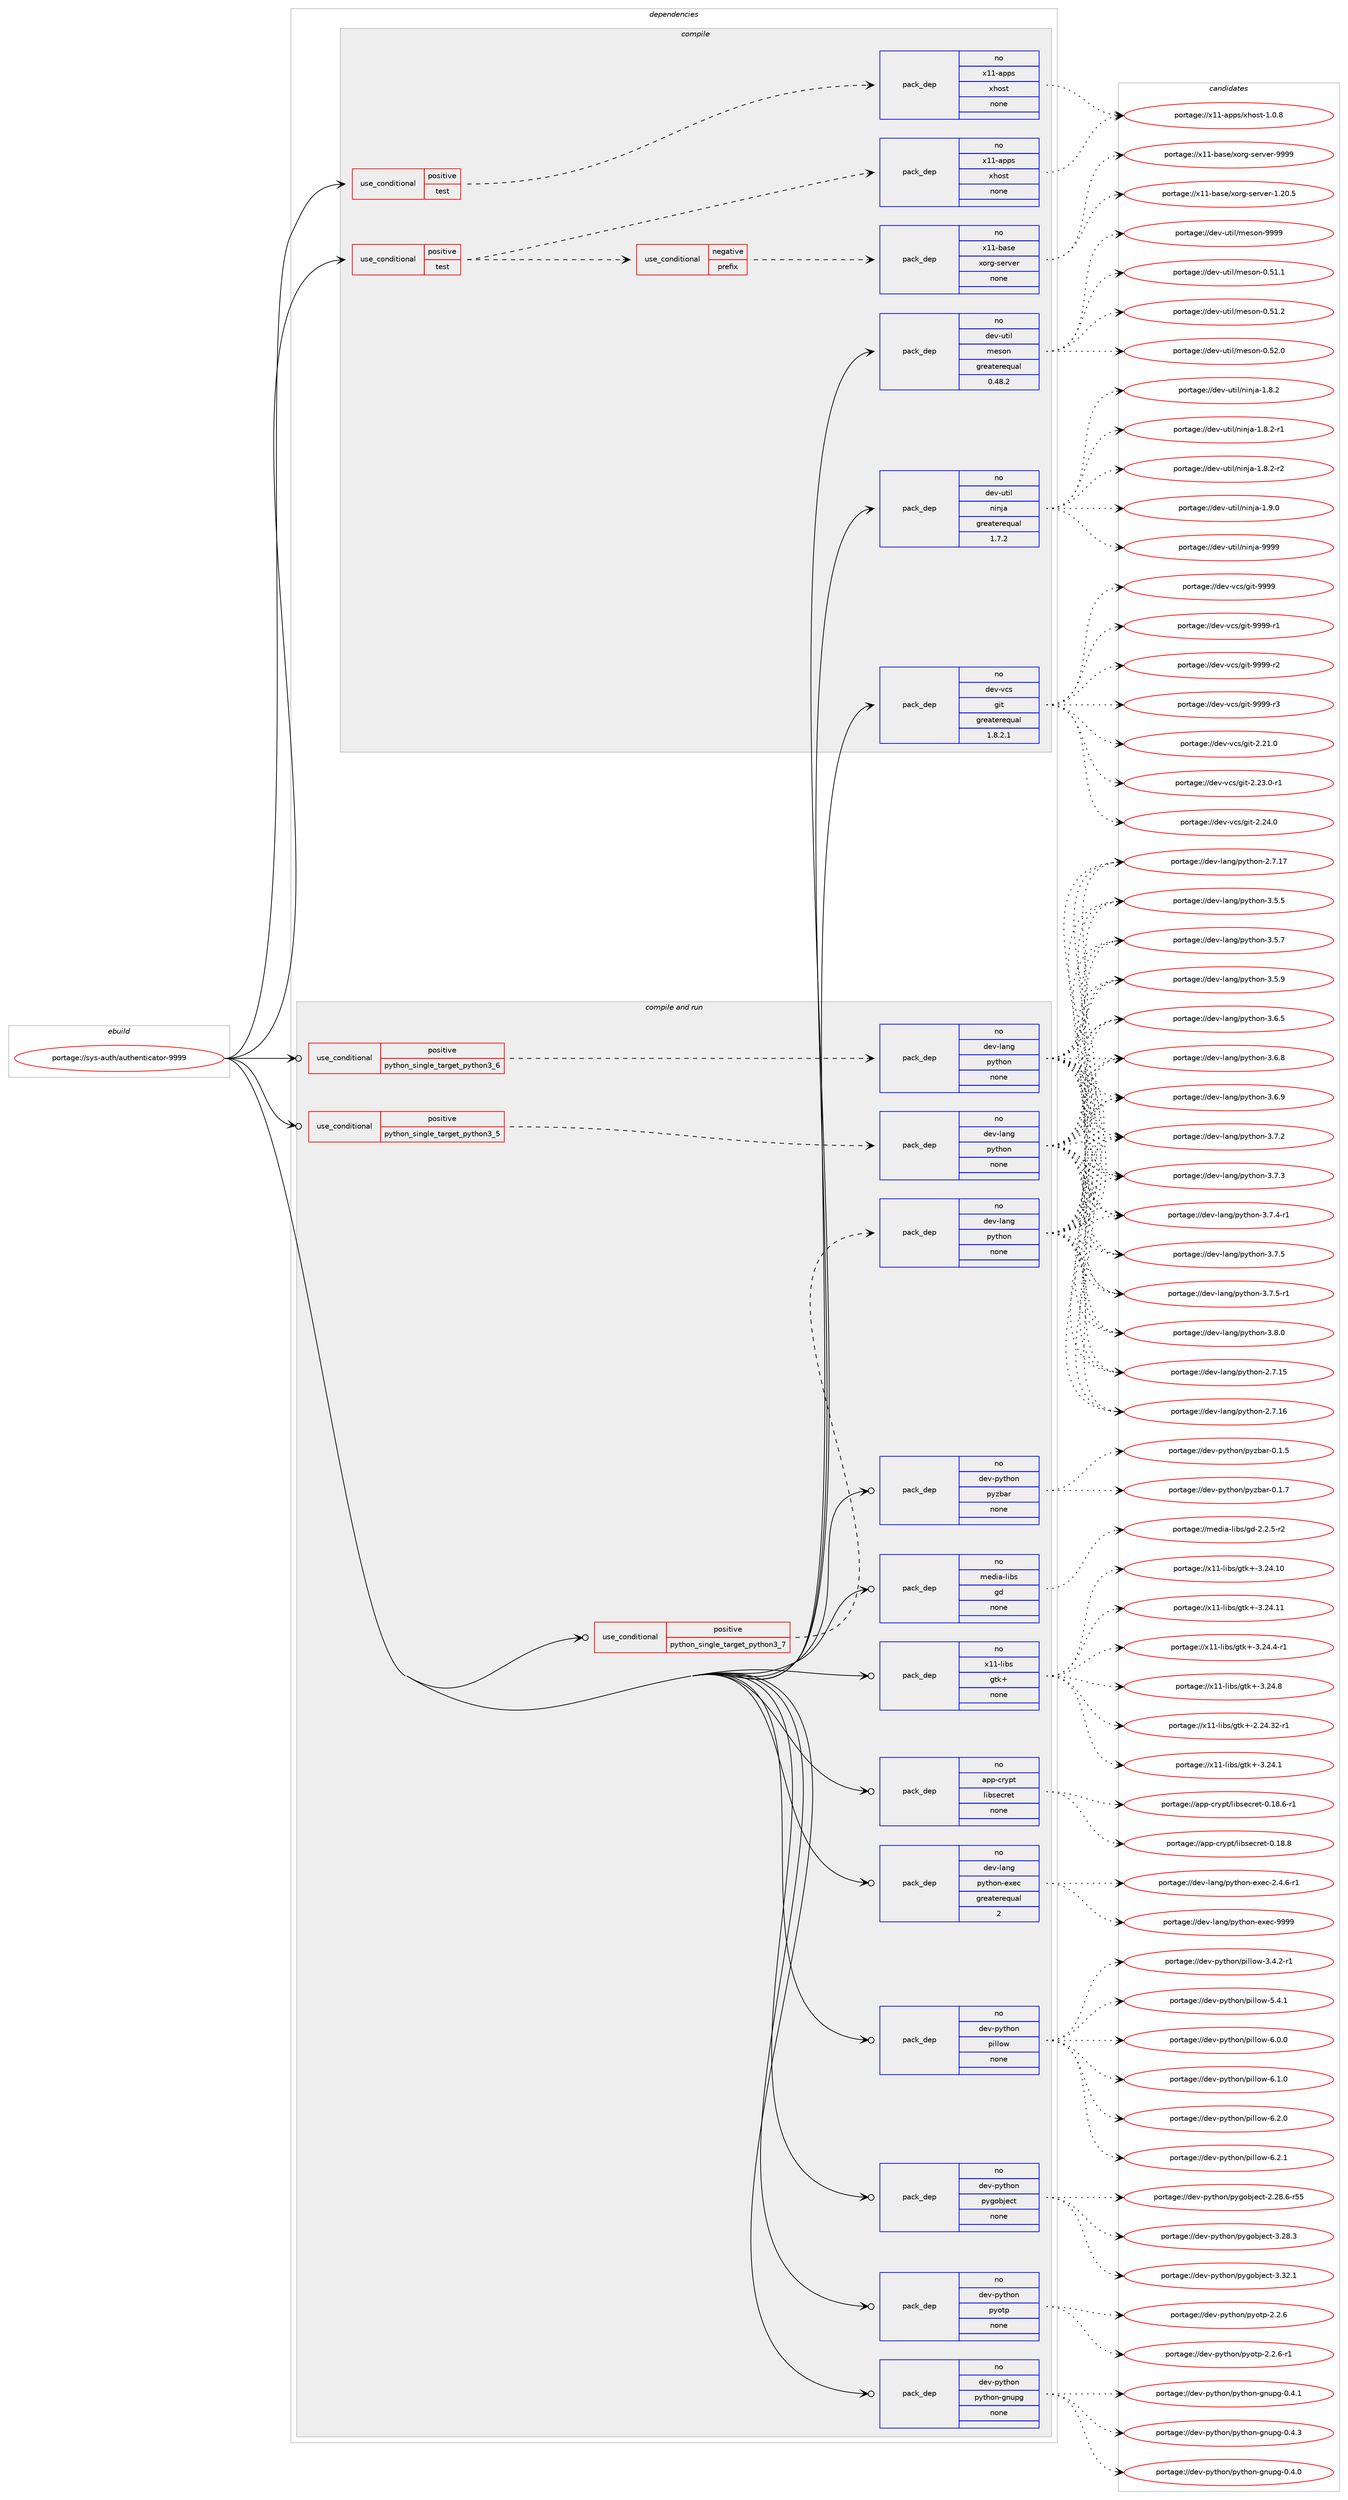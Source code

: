 digraph prolog {

# *************
# Graph options
# *************

newrank=true;
concentrate=true;
compound=true;
graph [rankdir=LR,fontname=Helvetica,fontsize=10,ranksep=1.5];#, ranksep=2.5, nodesep=0.2];
edge  [arrowhead=vee];
node  [fontname=Helvetica,fontsize=10];

# **********
# The ebuild
# **********

subgraph cluster_leftcol {
color=gray;
rank=same;
label=<<i>ebuild</i>>;
id [label="portage://sys-auth/authenticator-9999", color=red, width=4, href="../sys-auth/authenticator-9999.svg"];
}

# ****************
# The dependencies
# ****************

subgraph cluster_midcol {
color=gray;
label=<<i>dependencies</i>>;
subgraph cluster_compile {
fillcolor="#eeeeee";
style=filled;
label=<<i>compile</i>>;
subgraph cond100362 {
dependency412299 [label=<<TABLE BORDER="0" CELLBORDER="1" CELLSPACING="0" CELLPADDING="4"><TR><TD ROWSPAN="3" CELLPADDING="10">use_conditional</TD></TR><TR><TD>positive</TD></TR><TR><TD>test</TD></TR></TABLE>>, shape=none, color=red];
subgraph cond100363 {
dependency412300 [label=<<TABLE BORDER="0" CELLBORDER="1" CELLSPACING="0" CELLPADDING="4"><TR><TD ROWSPAN="3" CELLPADDING="10">use_conditional</TD></TR><TR><TD>negative</TD></TR><TR><TD>prefix</TD></TR></TABLE>>, shape=none, color=red];
subgraph pack305054 {
dependency412301 [label=<<TABLE BORDER="0" CELLBORDER="1" CELLSPACING="0" CELLPADDING="4" WIDTH="220"><TR><TD ROWSPAN="6" CELLPADDING="30">pack_dep</TD></TR><TR><TD WIDTH="110">no</TD></TR><TR><TD>x11-base</TD></TR><TR><TD>xorg-server</TD></TR><TR><TD>none</TD></TR><TR><TD></TD></TR></TABLE>>, shape=none, color=blue];
}
dependency412300:e -> dependency412301:w [weight=20,style="dashed",arrowhead="vee"];
}
dependency412299:e -> dependency412300:w [weight=20,style="dashed",arrowhead="vee"];
subgraph pack305055 {
dependency412302 [label=<<TABLE BORDER="0" CELLBORDER="1" CELLSPACING="0" CELLPADDING="4" WIDTH="220"><TR><TD ROWSPAN="6" CELLPADDING="30">pack_dep</TD></TR><TR><TD WIDTH="110">no</TD></TR><TR><TD>x11-apps</TD></TR><TR><TD>xhost</TD></TR><TR><TD>none</TD></TR><TR><TD></TD></TR></TABLE>>, shape=none, color=blue];
}
dependency412299:e -> dependency412302:w [weight=20,style="dashed",arrowhead="vee"];
}
id:e -> dependency412299:w [weight=20,style="solid",arrowhead="vee"];
subgraph cond100364 {
dependency412303 [label=<<TABLE BORDER="0" CELLBORDER="1" CELLSPACING="0" CELLPADDING="4"><TR><TD ROWSPAN="3" CELLPADDING="10">use_conditional</TD></TR><TR><TD>positive</TD></TR><TR><TD>test</TD></TR></TABLE>>, shape=none, color=red];
subgraph pack305056 {
dependency412304 [label=<<TABLE BORDER="0" CELLBORDER="1" CELLSPACING="0" CELLPADDING="4" WIDTH="220"><TR><TD ROWSPAN="6" CELLPADDING="30">pack_dep</TD></TR><TR><TD WIDTH="110">no</TD></TR><TR><TD>x11-apps</TD></TR><TR><TD>xhost</TD></TR><TR><TD>none</TD></TR><TR><TD></TD></TR></TABLE>>, shape=none, color=blue];
}
dependency412303:e -> dependency412304:w [weight=20,style="dashed",arrowhead="vee"];
}
id:e -> dependency412303:w [weight=20,style="solid",arrowhead="vee"];
subgraph pack305057 {
dependency412305 [label=<<TABLE BORDER="0" CELLBORDER="1" CELLSPACING="0" CELLPADDING="4" WIDTH="220"><TR><TD ROWSPAN="6" CELLPADDING="30">pack_dep</TD></TR><TR><TD WIDTH="110">no</TD></TR><TR><TD>dev-util</TD></TR><TR><TD>meson</TD></TR><TR><TD>greaterequal</TD></TR><TR><TD>0.48.2</TD></TR></TABLE>>, shape=none, color=blue];
}
id:e -> dependency412305:w [weight=20,style="solid",arrowhead="vee"];
subgraph pack305058 {
dependency412306 [label=<<TABLE BORDER="0" CELLBORDER="1" CELLSPACING="0" CELLPADDING="4" WIDTH="220"><TR><TD ROWSPAN="6" CELLPADDING="30">pack_dep</TD></TR><TR><TD WIDTH="110">no</TD></TR><TR><TD>dev-util</TD></TR><TR><TD>ninja</TD></TR><TR><TD>greaterequal</TD></TR><TR><TD>1.7.2</TD></TR></TABLE>>, shape=none, color=blue];
}
id:e -> dependency412306:w [weight=20,style="solid",arrowhead="vee"];
subgraph pack305059 {
dependency412307 [label=<<TABLE BORDER="0" CELLBORDER="1" CELLSPACING="0" CELLPADDING="4" WIDTH="220"><TR><TD ROWSPAN="6" CELLPADDING="30">pack_dep</TD></TR><TR><TD WIDTH="110">no</TD></TR><TR><TD>dev-vcs</TD></TR><TR><TD>git</TD></TR><TR><TD>greaterequal</TD></TR><TR><TD>1.8.2.1</TD></TR></TABLE>>, shape=none, color=blue];
}
id:e -> dependency412307:w [weight=20,style="solid",arrowhead="vee"];
}
subgraph cluster_compileandrun {
fillcolor="#eeeeee";
style=filled;
label=<<i>compile and run</i>>;
subgraph cond100365 {
dependency412308 [label=<<TABLE BORDER="0" CELLBORDER="1" CELLSPACING="0" CELLPADDING="4"><TR><TD ROWSPAN="3" CELLPADDING="10">use_conditional</TD></TR><TR><TD>positive</TD></TR><TR><TD>python_single_target_python3_5</TD></TR></TABLE>>, shape=none, color=red];
subgraph pack305060 {
dependency412309 [label=<<TABLE BORDER="0" CELLBORDER="1" CELLSPACING="0" CELLPADDING="4" WIDTH="220"><TR><TD ROWSPAN="6" CELLPADDING="30">pack_dep</TD></TR><TR><TD WIDTH="110">no</TD></TR><TR><TD>dev-lang</TD></TR><TR><TD>python</TD></TR><TR><TD>none</TD></TR><TR><TD></TD></TR></TABLE>>, shape=none, color=blue];
}
dependency412308:e -> dependency412309:w [weight=20,style="dashed",arrowhead="vee"];
}
id:e -> dependency412308:w [weight=20,style="solid",arrowhead="odotvee"];
subgraph cond100366 {
dependency412310 [label=<<TABLE BORDER="0" CELLBORDER="1" CELLSPACING="0" CELLPADDING="4"><TR><TD ROWSPAN="3" CELLPADDING="10">use_conditional</TD></TR><TR><TD>positive</TD></TR><TR><TD>python_single_target_python3_6</TD></TR></TABLE>>, shape=none, color=red];
subgraph pack305061 {
dependency412311 [label=<<TABLE BORDER="0" CELLBORDER="1" CELLSPACING="0" CELLPADDING="4" WIDTH="220"><TR><TD ROWSPAN="6" CELLPADDING="30">pack_dep</TD></TR><TR><TD WIDTH="110">no</TD></TR><TR><TD>dev-lang</TD></TR><TR><TD>python</TD></TR><TR><TD>none</TD></TR><TR><TD></TD></TR></TABLE>>, shape=none, color=blue];
}
dependency412310:e -> dependency412311:w [weight=20,style="dashed",arrowhead="vee"];
}
id:e -> dependency412310:w [weight=20,style="solid",arrowhead="odotvee"];
subgraph cond100367 {
dependency412312 [label=<<TABLE BORDER="0" CELLBORDER="1" CELLSPACING="0" CELLPADDING="4"><TR><TD ROWSPAN="3" CELLPADDING="10">use_conditional</TD></TR><TR><TD>positive</TD></TR><TR><TD>python_single_target_python3_7</TD></TR></TABLE>>, shape=none, color=red];
subgraph pack305062 {
dependency412313 [label=<<TABLE BORDER="0" CELLBORDER="1" CELLSPACING="0" CELLPADDING="4" WIDTH="220"><TR><TD ROWSPAN="6" CELLPADDING="30">pack_dep</TD></TR><TR><TD WIDTH="110">no</TD></TR><TR><TD>dev-lang</TD></TR><TR><TD>python</TD></TR><TR><TD>none</TD></TR><TR><TD></TD></TR></TABLE>>, shape=none, color=blue];
}
dependency412312:e -> dependency412313:w [weight=20,style="dashed",arrowhead="vee"];
}
id:e -> dependency412312:w [weight=20,style="solid",arrowhead="odotvee"];
subgraph pack305063 {
dependency412314 [label=<<TABLE BORDER="0" CELLBORDER="1" CELLSPACING="0" CELLPADDING="4" WIDTH="220"><TR><TD ROWSPAN="6" CELLPADDING="30">pack_dep</TD></TR><TR><TD WIDTH="110">no</TD></TR><TR><TD>app-crypt</TD></TR><TR><TD>libsecret</TD></TR><TR><TD>none</TD></TR><TR><TD></TD></TR></TABLE>>, shape=none, color=blue];
}
id:e -> dependency412314:w [weight=20,style="solid",arrowhead="odotvee"];
subgraph pack305064 {
dependency412315 [label=<<TABLE BORDER="0" CELLBORDER="1" CELLSPACING="0" CELLPADDING="4" WIDTH="220"><TR><TD ROWSPAN="6" CELLPADDING="30">pack_dep</TD></TR><TR><TD WIDTH="110">no</TD></TR><TR><TD>dev-lang</TD></TR><TR><TD>python-exec</TD></TR><TR><TD>greaterequal</TD></TR><TR><TD>2</TD></TR></TABLE>>, shape=none, color=blue];
}
id:e -> dependency412315:w [weight=20,style="solid",arrowhead="odotvee"];
subgraph pack305065 {
dependency412316 [label=<<TABLE BORDER="0" CELLBORDER="1" CELLSPACING="0" CELLPADDING="4" WIDTH="220"><TR><TD ROWSPAN="6" CELLPADDING="30">pack_dep</TD></TR><TR><TD WIDTH="110">no</TD></TR><TR><TD>dev-python</TD></TR><TR><TD>pillow</TD></TR><TR><TD>none</TD></TR><TR><TD></TD></TR></TABLE>>, shape=none, color=blue];
}
id:e -> dependency412316:w [weight=20,style="solid",arrowhead="odotvee"];
subgraph pack305066 {
dependency412317 [label=<<TABLE BORDER="0" CELLBORDER="1" CELLSPACING="0" CELLPADDING="4" WIDTH="220"><TR><TD ROWSPAN="6" CELLPADDING="30">pack_dep</TD></TR><TR><TD WIDTH="110">no</TD></TR><TR><TD>dev-python</TD></TR><TR><TD>pygobject</TD></TR><TR><TD>none</TD></TR><TR><TD></TD></TR></TABLE>>, shape=none, color=blue];
}
id:e -> dependency412317:w [weight=20,style="solid",arrowhead="odotvee"];
subgraph pack305067 {
dependency412318 [label=<<TABLE BORDER="0" CELLBORDER="1" CELLSPACING="0" CELLPADDING="4" WIDTH="220"><TR><TD ROWSPAN="6" CELLPADDING="30">pack_dep</TD></TR><TR><TD WIDTH="110">no</TD></TR><TR><TD>dev-python</TD></TR><TR><TD>pyotp</TD></TR><TR><TD>none</TD></TR><TR><TD></TD></TR></TABLE>>, shape=none, color=blue];
}
id:e -> dependency412318:w [weight=20,style="solid",arrowhead="odotvee"];
subgraph pack305068 {
dependency412319 [label=<<TABLE BORDER="0" CELLBORDER="1" CELLSPACING="0" CELLPADDING="4" WIDTH="220"><TR><TD ROWSPAN="6" CELLPADDING="30">pack_dep</TD></TR><TR><TD WIDTH="110">no</TD></TR><TR><TD>dev-python</TD></TR><TR><TD>python-gnupg</TD></TR><TR><TD>none</TD></TR><TR><TD></TD></TR></TABLE>>, shape=none, color=blue];
}
id:e -> dependency412319:w [weight=20,style="solid",arrowhead="odotvee"];
subgraph pack305069 {
dependency412320 [label=<<TABLE BORDER="0" CELLBORDER="1" CELLSPACING="0" CELLPADDING="4" WIDTH="220"><TR><TD ROWSPAN="6" CELLPADDING="30">pack_dep</TD></TR><TR><TD WIDTH="110">no</TD></TR><TR><TD>dev-python</TD></TR><TR><TD>pyzbar</TD></TR><TR><TD>none</TD></TR><TR><TD></TD></TR></TABLE>>, shape=none, color=blue];
}
id:e -> dependency412320:w [weight=20,style="solid",arrowhead="odotvee"];
subgraph pack305070 {
dependency412321 [label=<<TABLE BORDER="0" CELLBORDER="1" CELLSPACING="0" CELLPADDING="4" WIDTH="220"><TR><TD ROWSPAN="6" CELLPADDING="30">pack_dep</TD></TR><TR><TD WIDTH="110">no</TD></TR><TR><TD>media-libs</TD></TR><TR><TD>gd</TD></TR><TR><TD>none</TD></TR><TR><TD></TD></TR></TABLE>>, shape=none, color=blue];
}
id:e -> dependency412321:w [weight=20,style="solid",arrowhead="odotvee"];
subgraph pack305071 {
dependency412322 [label=<<TABLE BORDER="0" CELLBORDER="1" CELLSPACING="0" CELLPADDING="4" WIDTH="220"><TR><TD ROWSPAN="6" CELLPADDING="30">pack_dep</TD></TR><TR><TD WIDTH="110">no</TD></TR><TR><TD>x11-libs</TD></TR><TR><TD>gtk+</TD></TR><TR><TD>none</TD></TR><TR><TD></TD></TR></TABLE>>, shape=none, color=blue];
}
id:e -> dependency412322:w [weight=20,style="solid",arrowhead="odotvee"];
}
subgraph cluster_run {
fillcolor="#eeeeee";
style=filled;
label=<<i>run</i>>;
}
}

# **************
# The candidates
# **************

subgraph cluster_choices {
rank=same;
color=gray;
label=<<i>candidates</i>>;

subgraph choice305054 {
color=black;
nodesep=1;
choiceportage1204949459897115101471201111141034511510111411810111445494650484653 [label="portage://x11-base/xorg-server-1.20.5", color=red, width=4,href="../x11-base/xorg-server-1.20.5.svg"];
choiceportage120494945989711510147120111114103451151011141181011144557575757 [label="portage://x11-base/xorg-server-9999", color=red, width=4,href="../x11-base/xorg-server-9999.svg"];
dependency412301:e -> choiceportage1204949459897115101471201111141034511510111411810111445494650484653:w [style=dotted,weight="100"];
dependency412301:e -> choiceportage120494945989711510147120111114103451151011141181011144557575757:w [style=dotted,weight="100"];
}
subgraph choice305055 {
color=black;
nodesep=1;
choiceportage1204949459711211211547120104111115116454946484656 [label="portage://x11-apps/xhost-1.0.8", color=red, width=4,href="../x11-apps/xhost-1.0.8.svg"];
dependency412302:e -> choiceportage1204949459711211211547120104111115116454946484656:w [style=dotted,weight="100"];
}
subgraph choice305056 {
color=black;
nodesep=1;
choiceportage1204949459711211211547120104111115116454946484656 [label="portage://x11-apps/xhost-1.0.8", color=red, width=4,href="../x11-apps/xhost-1.0.8.svg"];
dependency412304:e -> choiceportage1204949459711211211547120104111115116454946484656:w [style=dotted,weight="100"];
}
subgraph choice305057 {
color=black;
nodesep=1;
choiceportage100101118451171161051084710910111511111045484653494649 [label="portage://dev-util/meson-0.51.1", color=red, width=4,href="../dev-util/meson-0.51.1.svg"];
choiceportage100101118451171161051084710910111511111045484653494650 [label="portage://dev-util/meson-0.51.2", color=red, width=4,href="../dev-util/meson-0.51.2.svg"];
choiceportage100101118451171161051084710910111511111045484653504648 [label="portage://dev-util/meson-0.52.0", color=red, width=4,href="../dev-util/meson-0.52.0.svg"];
choiceportage10010111845117116105108471091011151111104557575757 [label="portage://dev-util/meson-9999", color=red, width=4,href="../dev-util/meson-9999.svg"];
dependency412305:e -> choiceportage100101118451171161051084710910111511111045484653494649:w [style=dotted,weight="100"];
dependency412305:e -> choiceportage100101118451171161051084710910111511111045484653494650:w [style=dotted,weight="100"];
dependency412305:e -> choiceportage100101118451171161051084710910111511111045484653504648:w [style=dotted,weight="100"];
dependency412305:e -> choiceportage10010111845117116105108471091011151111104557575757:w [style=dotted,weight="100"];
}
subgraph choice305058 {
color=black;
nodesep=1;
choiceportage100101118451171161051084711010511010697454946564650 [label="portage://dev-util/ninja-1.8.2", color=red, width=4,href="../dev-util/ninja-1.8.2.svg"];
choiceportage1001011184511711610510847110105110106974549465646504511449 [label="portage://dev-util/ninja-1.8.2-r1", color=red, width=4,href="../dev-util/ninja-1.8.2-r1.svg"];
choiceportage1001011184511711610510847110105110106974549465646504511450 [label="portage://dev-util/ninja-1.8.2-r2", color=red, width=4,href="../dev-util/ninja-1.8.2-r2.svg"];
choiceportage100101118451171161051084711010511010697454946574648 [label="portage://dev-util/ninja-1.9.0", color=red, width=4,href="../dev-util/ninja-1.9.0.svg"];
choiceportage1001011184511711610510847110105110106974557575757 [label="portage://dev-util/ninja-9999", color=red, width=4,href="../dev-util/ninja-9999.svg"];
dependency412306:e -> choiceportage100101118451171161051084711010511010697454946564650:w [style=dotted,weight="100"];
dependency412306:e -> choiceportage1001011184511711610510847110105110106974549465646504511449:w [style=dotted,weight="100"];
dependency412306:e -> choiceportage1001011184511711610510847110105110106974549465646504511450:w [style=dotted,weight="100"];
dependency412306:e -> choiceportage100101118451171161051084711010511010697454946574648:w [style=dotted,weight="100"];
dependency412306:e -> choiceportage1001011184511711610510847110105110106974557575757:w [style=dotted,weight="100"];
}
subgraph choice305059 {
color=black;
nodesep=1;
choiceportage10010111845118991154710310511645504650494648 [label="portage://dev-vcs/git-2.21.0", color=red, width=4,href="../dev-vcs/git-2.21.0.svg"];
choiceportage100101118451189911547103105116455046505146484511449 [label="portage://dev-vcs/git-2.23.0-r1", color=red, width=4,href="../dev-vcs/git-2.23.0-r1.svg"];
choiceportage10010111845118991154710310511645504650524648 [label="portage://dev-vcs/git-2.24.0", color=red, width=4,href="../dev-vcs/git-2.24.0.svg"];
choiceportage1001011184511899115471031051164557575757 [label="portage://dev-vcs/git-9999", color=red, width=4,href="../dev-vcs/git-9999.svg"];
choiceportage10010111845118991154710310511645575757574511449 [label="portage://dev-vcs/git-9999-r1", color=red, width=4,href="../dev-vcs/git-9999-r1.svg"];
choiceportage10010111845118991154710310511645575757574511450 [label="portage://dev-vcs/git-9999-r2", color=red, width=4,href="../dev-vcs/git-9999-r2.svg"];
choiceportage10010111845118991154710310511645575757574511451 [label="portage://dev-vcs/git-9999-r3", color=red, width=4,href="../dev-vcs/git-9999-r3.svg"];
dependency412307:e -> choiceportage10010111845118991154710310511645504650494648:w [style=dotted,weight="100"];
dependency412307:e -> choiceportage100101118451189911547103105116455046505146484511449:w [style=dotted,weight="100"];
dependency412307:e -> choiceportage10010111845118991154710310511645504650524648:w [style=dotted,weight="100"];
dependency412307:e -> choiceportage1001011184511899115471031051164557575757:w [style=dotted,weight="100"];
dependency412307:e -> choiceportage10010111845118991154710310511645575757574511449:w [style=dotted,weight="100"];
dependency412307:e -> choiceportage10010111845118991154710310511645575757574511450:w [style=dotted,weight="100"];
dependency412307:e -> choiceportage10010111845118991154710310511645575757574511451:w [style=dotted,weight="100"];
}
subgraph choice305060 {
color=black;
nodesep=1;
choiceportage10010111845108971101034711212111610411111045504655464953 [label="portage://dev-lang/python-2.7.15", color=red, width=4,href="../dev-lang/python-2.7.15.svg"];
choiceportage10010111845108971101034711212111610411111045504655464954 [label="portage://dev-lang/python-2.7.16", color=red, width=4,href="../dev-lang/python-2.7.16.svg"];
choiceportage10010111845108971101034711212111610411111045504655464955 [label="portage://dev-lang/python-2.7.17", color=red, width=4,href="../dev-lang/python-2.7.17.svg"];
choiceportage100101118451089711010347112121116104111110455146534653 [label="portage://dev-lang/python-3.5.5", color=red, width=4,href="../dev-lang/python-3.5.5.svg"];
choiceportage100101118451089711010347112121116104111110455146534655 [label="portage://dev-lang/python-3.5.7", color=red, width=4,href="../dev-lang/python-3.5.7.svg"];
choiceportage100101118451089711010347112121116104111110455146534657 [label="portage://dev-lang/python-3.5.9", color=red, width=4,href="../dev-lang/python-3.5.9.svg"];
choiceportage100101118451089711010347112121116104111110455146544653 [label="portage://dev-lang/python-3.6.5", color=red, width=4,href="../dev-lang/python-3.6.5.svg"];
choiceportage100101118451089711010347112121116104111110455146544656 [label="portage://dev-lang/python-3.6.8", color=red, width=4,href="../dev-lang/python-3.6.8.svg"];
choiceportage100101118451089711010347112121116104111110455146544657 [label="portage://dev-lang/python-3.6.9", color=red, width=4,href="../dev-lang/python-3.6.9.svg"];
choiceportage100101118451089711010347112121116104111110455146554650 [label="portage://dev-lang/python-3.7.2", color=red, width=4,href="../dev-lang/python-3.7.2.svg"];
choiceportage100101118451089711010347112121116104111110455146554651 [label="portage://dev-lang/python-3.7.3", color=red, width=4,href="../dev-lang/python-3.7.3.svg"];
choiceportage1001011184510897110103471121211161041111104551465546524511449 [label="portage://dev-lang/python-3.7.4-r1", color=red, width=4,href="../dev-lang/python-3.7.4-r1.svg"];
choiceportage100101118451089711010347112121116104111110455146554653 [label="portage://dev-lang/python-3.7.5", color=red, width=4,href="../dev-lang/python-3.7.5.svg"];
choiceportage1001011184510897110103471121211161041111104551465546534511449 [label="portage://dev-lang/python-3.7.5-r1", color=red, width=4,href="../dev-lang/python-3.7.5-r1.svg"];
choiceportage100101118451089711010347112121116104111110455146564648 [label="portage://dev-lang/python-3.8.0", color=red, width=4,href="../dev-lang/python-3.8.0.svg"];
dependency412309:e -> choiceportage10010111845108971101034711212111610411111045504655464953:w [style=dotted,weight="100"];
dependency412309:e -> choiceportage10010111845108971101034711212111610411111045504655464954:w [style=dotted,weight="100"];
dependency412309:e -> choiceportage10010111845108971101034711212111610411111045504655464955:w [style=dotted,weight="100"];
dependency412309:e -> choiceportage100101118451089711010347112121116104111110455146534653:w [style=dotted,weight="100"];
dependency412309:e -> choiceportage100101118451089711010347112121116104111110455146534655:w [style=dotted,weight="100"];
dependency412309:e -> choiceportage100101118451089711010347112121116104111110455146534657:w [style=dotted,weight="100"];
dependency412309:e -> choiceportage100101118451089711010347112121116104111110455146544653:w [style=dotted,weight="100"];
dependency412309:e -> choiceportage100101118451089711010347112121116104111110455146544656:w [style=dotted,weight="100"];
dependency412309:e -> choiceportage100101118451089711010347112121116104111110455146544657:w [style=dotted,weight="100"];
dependency412309:e -> choiceportage100101118451089711010347112121116104111110455146554650:w [style=dotted,weight="100"];
dependency412309:e -> choiceportage100101118451089711010347112121116104111110455146554651:w [style=dotted,weight="100"];
dependency412309:e -> choiceportage1001011184510897110103471121211161041111104551465546524511449:w [style=dotted,weight="100"];
dependency412309:e -> choiceportage100101118451089711010347112121116104111110455146554653:w [style=dotted,weight="100"];
dependency412309:e -> choiceportage1001011184510897110103471121211161041111104551465546534511449:w [style=dotted,weight="100"];
dependency412309:e -> choiceportage100101118451089711010347112121116104111110455146564648:w [style=dotted,weight="100"];
}
subgraph choice305061 {
color=black;
nodesep=1;
choiceportage10010111845108971101034711212111610411111045504655464953 [label="portage://dev-lang/python-2.7.15", color=red, width=4,href="../dev-lang/python-2.7.15.svg"];
choiceportage10010111845108971101034711212111610411111045504655464954 [label="portage://dev-lang/python-2.7.16", color=red, width=4,href="../dev-lang/python-2.7.16.svg"];
choiceportage10010111845108971101034711212111610411111045504655464955 [label="portage://dev-lang/python-2.7.17", color=red, width=4,href="../dev-lang/python-2.7.17.svg"];
choiceportage100101118451089711010347112121116104111110455146534653 [label="portage://dev-lang/python-3.5.5", color=red, width=4,href="../dev-lang/python-3.5.5.svg"];
choiceportage100101118451089711010347112121116104111110455146534655 [label="portage://dev-lang/python-3.5.7", color=red, width=4,href="../dev-lang/python-3.5.7.svg"];
choiceportage100101118451089711010347112121116104111110455146534657 [label="portage://dev-lang/python-3.5.9", color=red, width=4,href="../dev-lang/python-3.5.9.svg"];
choiceportage100101118451089711010347112121116104111110455146544653 [label="portage://dev-lang/python-3.6.5", color=red, width=4,href="../dev-lang/python-3.6.5.svg"];
choiceportage100101118451089711010347112121116104111110455146544656 [label="portage://dev-lang/python-3.6.8", color=red, width=4,href="../dev-lang/python-3.6.8.svg"];
choiceportage100101118451089711010347112121116104111110455146544657 [label="portage://dev-lang/python-3.6.9", color=red, width=4,href="../dev-lang/python-3.6.9.svg"];
choiceportage100101118451089711010347112121116104111110455146554650 [label="portage://dev-lang/python-3.7.2", color=red, width=4,href="../dev-lang/python-3.7.2.svg"];
choiceportage100101118451089711010347112121116104111110455146554651 [label="portage://dev-lang/python-3.7.3", color=red, width=4,href="../dev-lang/python-3.7.3.svg"];
choiceportage1001011184510897110103471121211161041111104551465546524511449 [label="portage://dev-lang/python-3.7.4-r1", color=red, width=4,href="../dev-lang/python-3.7.4-r1.svg"];
choiceportage100101118451089711010347112121116104111110455146554653 [label="portage://dev-lang/python-3.7.5", color=red, width=4,href="../dev-lang/python-3.7.5.svg"];
choiceportage1001011184510897110103471121211161041111104551465546534511449 [label="portage://dev-lang/python-3.7.5-r1", color=red, width=4,href="../dev-lang/python-3.7.5-r1.svg"];
choiceportage100101118451089711010347112121116104111110455146564648 [label="portage://dev-lang/python-3.8.0", color=red, width=4,href="../dev-lang/python-3.8.0.svg"];
dependency412311:e -> choiceportage10010111845108971101034711212111610411111045504655464953:w [style=dotted,weight="100"];
dependency412311:e -> choiceportage10010111845108971101034711212111610411111045504655464954:w [style=dotted,weight="100"];
dependency412311:e -> choiceportage10010111845108971101034711212111610411111045504655464955:w [style=dotted,weight="100"];
dependency412311:e -> choiceportage100101118451089711010347112121116104111110455146534653:w [style=dotted,weight="100"];
dependency412311:e -> choiceportage100101118451089711010347112121116104111110455146534655:w [style=dotted,weight="100"];
dependency412311:e -> choiceportage100101118451089711010347112121116104111110455146534657:w [style=dotted,weight="100"];
dependency412311:e -> choiceportage100101118451089711010347112121116104111110455146544653:w [style=dotted,weight="100"];
dependency412311:e -> choiceportage100101118451089711010347112121116104111110455146544656:w [style=dotted,weight="100"];
dependency412311:e -> choiceportage100101118451089711010347112121116104111110455146544657:w [style=dotted,weight="100"];
dependency412311:e -> choiceportage100101118451089711010347112121116104111110455146554650:w [style=dotted,weight="100"];
dependency412311:e -> choiceportage100101118451089711010347112121116104111110455146554651:w [style=dotted,weight="100"];
dependency412311:e -> choiceportage1001011184510897110103471121211161041111104551465546524511449:w [style=dotted,weight="100"];
dependency412311:e -> choiceportage100101118451089711010347112121116104111110455146554653:w [style=dotted,weight="100"];
dependency412311:e -> choiceportage1001011184510897110103471121211161041111104551465546534511449:w [style=dotted,weight="100"];
dependency412311:e -> choiceportage100101118451089711010347112121116104111110455146564648:w [style=dotted,weight="100"];
}
subgraph choice305062 {
color=black;
nodesep=1;
choiceportage10010111845108971101034711212111610411111045504655464953 [label="portage://dev-lang/python-2.7.15", color=red, width=4,href="../dev-lang/python-2.7.15.svg"];
choiceportage10010111845108971101034711212111610411111045504655464954 [label="portage://dev-lang/python-2.7.16", color=red, width=4,href="../dev-lang/python-2.7.16.svg"];
choiceportage10010111845108971101034711212111610411111045504655464955 [label="portage://dev-lang/python-2.7.17", color=red, width=4,href="../dev-lang/python-2.7.17.svg"];
choiceportage100101118451089711010347112121116104111110455146534653 [label="portage://dev-lang/python-3.5.5", color=red, width=4,href="../dev-lang/python-3.5.5.svg"];
choiceportage100101118451089711010347112121116104111110455146534655 [label="portage://dev-lang/python-3.5.7", color=red, width=4,href="../dev-lang/python-3.5.7.svg"];
choiceportage100101118451089711010347112121116104111110455146534657 [label="portage://dev-lang/python-3.5.9", color=red, width=4,href="../dev-lang/python-3.5.9.svg"];
choiceportage100101118451089711010347112121116104111110455146544653 [label="portage://dev-lang/python-3.6.5", color=red, width=4,href="../dev-lang/python-3.6.5.svg"];
choiceportage100101118451089711010347112121116104111110455146544656 [label="portage://dev-lang/python-3.6.8", color=red, width=4,href="../dev-lang/python-3.6.8.svg"];
choiceportage100101118451089711010347112121116104111110455146544657 [label="portage://dev-lang/python-3.6.9", color=red, width=4,href="../dev-lang/python-3.6.9.svg"];
choiceportage100101118451089711010347112121116104111110455146554650 [label="portage://dev-lang/python-3.7.2", color=red, width=4,href="../dev-lang/python-3.7.2.svg"];
choiceportage100101118451089711010347112121116104111110455146554651 [label="portage://dev-lang/python-3.7.3", color=red, width=4,href="../dev-lang/python-3.7.3.svg"];
choiceportage1001011184510897110103471121211161041111104551465546524511449 [label="portage://dev-lang/python-3.7.4-r1", color=red, width=4,href="../dev-lang/python-3.7.4-r1.svg"];
choiceportage100101118451089711010347112121116104111110455146554653 [label="portage://dev-lang/python-3.7.5", color=red, width=4,href="../dev-lang/python-3.7.5.svg"];
choiceportage1001011184510897110103471121211161041111104551465546534511449 [label="portage://dev-lang/python-3.7.5-r1", color=red, width=4,href="../dev-lang/python-3.7.5-r1.svg"];
choiceportage100101118451089711010347112121116104111110455146564648 [label="portage://dev-lang/python-3.8.0", color=red, width=4,href="../dev-lang/python-3.8.0.svg"];
dependency412313:e -> choiceportage10010111845108971101034711212111610411111045504655464953:w [style=dotted,weight="100"];
dependency412313:e -> choiceportage10010111845108971101034711212111610411111045504655464954:w [style=dotted,weight="100"];
dependency412313:e -> choiceportage10010111845108971101034711212111610411111045504655464955:w [style=dotted,weight="100"];
dependency412313:e -> choiceportage100101118451089711010347112121116104111110455146534653:w [style=dotted,weight="100"];
dependency412313:e -> choiceportage100101118451089711010347112121116104111110455146534655:w [style=dotted,weight="100"];
dependency412313:e -> choiceportage100101118451089711010347112121116104111110455146534657:w [style=dotted,weight="100"];
dependency412313:e -> choiceportage100101118451089711010347112121116104111110455146544653:w [style=dotted,weight="100"];
dependency412313:e -> choiceportage100101118451089711010347112121116104111110455146544656:w [style=dotted,weight="100"];
dependency412313:e -> choiceportage100101118451089711010347112121116104111110455146544657:w [style=dotted,weight="100"];
dependency412313:e -> choiceportage100101118451089711010347112121116104111110455146554650:w [style=dotted,weight="100"];
dependency412313:e -> choiceportage100101118451089711010347112121116104111110455146554651:w [style=dotted,weight="100"];
dependency412313:e -> choiceportage1001011184510897110103471121211161041111104551465546524511449:w [style=dotted,weight="100"];
dependency412313:e -> choiceportage100101118451089711010347112121116104111110455146554653:w [style=dotted,weight="100"];
dependency412313:e -> choiceportage1001011184510897110103471121211161041111104551465546534511449:w [style=dotted,weight="100"];
dependency412313:e -> choiceportage100101118451089711010347112121116104111110455146564648:w [style=dotted,weight="100"];
}
subgraph choice305063 {
color=black;
nodesep=1;
choiceportage971121124599114121112116471081059811510199114101116454846495646544511449 [label="portage://app-crypt/libsecret-0.18.6-r1", color=red, width=4,href="../app-crypt/libsecret-0.18.6-r1.svg"];
choiceportage97112112459911412111211647108105981151019911410111645484649564656 [label="portage://app-crypt/libsecret-0.18.8", color=red, width=4,href="../app-crypt/libsecret-0.18.8.svg"];
dependency412314:e -> choiceportage971121124599114121112116471081059811510199114101116454846495646544511449:w [style=dotted,weight="100"];
dependency412314:e -> choiceportage97112112459911412111211647108105981151019911410111645484649564656:w [style=dotted,weight="100"];
}
subgraph choice305064 {
color=black;
nodesep=1;
choiceportage10010111845108971101034711212111610411111045101120101994550465246544511449 [label="portage://dev-lang/python-exec-2.4.6-r1", color=red, width=4,href="../dev-lang/python-exec-2.4.6-r1.svg"];
choiceportage10010111845108971101034711212111610411111045101120101994557575757 [label="portage://dev-lang/python-exec-9999", color=red, width=4,href="../dev-lang/python-exec-9999.svg"];
dependency412315:e -> choiceportage10010111845108971101034711212111610411111045101120101994550465246544511449:w [style=dotted,weight="100"];
dependency412315:e -> choiceportage10010111845108971101034711212111610411111045101120101994557575757:w [style=dotted,weight="100"];
}
subgraph choice305065 {
color=black;
nodesep=1;
choiceportage10010111845112121116104111110471121051081081111194551465246504511449 [label="portage://dev-python/pillow-3.4.2-r1", color=red, width=4,href="../dev-python/pillow-3.4.2-r1.svg"];
choiceportage1001011184511212111610411111047112105108108111119455346524649 [label="portage://dev-python/pillow-5.4.1", color=red, width=4,href="../dev-python/pillow-5.4.1.svg"];
choiceportage1001011184511212111610411111047112105108108111119455446484648 [label="portage://dev-python/pillow-6.0.0", color=red, width=4,href="../dev-python/pillow-6.0.0.svg"];
choiceportage1001011184511212111610411111047112105108108111119455446494648 [label="portage://dev-python/pillow-6.1.0", color=red, width=4,href="../dev-python/pillow-6.1.0.svg"];
choiceportage1001011184511212111610411111047112105108108111119455446504648 [label="portage://dev-python/pillow-6.2.0", color=red, width=4,href="../dev-python/pillow-6.2.0.svg"];
choiceportage1001011184511212111610411111047112105108108111119455446504649 [label="portage://dev-python/pillow-6.2.1", color=red, width=4,href="../dev-python/pillow-6.2.1.svg"];
dependency412316:e -> choiceportage10010111845112121116104111110471121051081081111194551465246504511449:w [style=dotted,weight="100"];
dependency412316:e -> choiceportage1001011184511212111610411111047112105108108111119455346524649:w [style=dotted,weight="100"];
dependency412316:e -> choiceportage1001011184511212111610411111047112105108108111119455446484648:w [style=dotted,weight="100"];
dependency412316:e -> choiceportage1001011184511212111610411111047112105108108111119455446494648:w [style=dotted,weight="100"];
dependency412316:e -> choiceportage1001011184511212111610411111047112105108108111119455446504648:w [style=dotted,weight="100"];
dependency412316:e -> choiceportage1001011184511212111610411111047112105108108111119455446504649:w [style=dotted,weight="100"];
}
subgraph choice305066 {
color=black;
nodesep=1;
choiceportage1001011184511212111610411111047112121103111981061019911645504650564654451145353 [label="portage://dev-python/pygobject-2.28.6-r55", color=red, width=4,href="../dev-python/pygobject-2.28.6-r55.svg"];
choiceportage1001011184511212111610411111047112121103111981061019911645514650564651 [label="portage://dev-python/pygobject-3.28.3", color=red, width=4,href="../dev-python/pygobject-3.28.3.svg"];
choiceportage1001011184511212111610411111047112121103111981061019911645514651504649 [label="portage://dev-python/pygobject-3.32.1", color=red, width=4,href="../dev-python/pygobject-3.32.1.svg"];
dependency412317:e -> choiceportage1001011184511212111610411111047112121103111981061019911645504650564654451145353:w [style=dotted,weight="100"];
dependency412317:e -> choiceportage1001011184511212111610411111047112121103111981061019911645514650564651:w [style=dotted,weight="100"];
dependency412317:e -> choiceportage1001011184511212111610411111047112121103111981061019911645514651504649:w [style=dotted,weight="100"];
}
subgraph choice305067 {
color=black;
nodesep=1;
choiceportage1001011184511212111610411111047112121111116112455046504654 [label="portage://dev-python/pyotp-2.2.6", color=red, width=4,href="../dev-python/pyotp-2.2.6.svg"];
choiceportage10010111845112121116104111110471121211111161124550465046544511449 [label="portage://dev-python/pyotp-2.2.6-r1", color=red, width=4,href="../dev-python/pyotp-2.2.6-r1.svg"];
dependency412318:e -> choiceportage1001011184511212111610411111047112121111116112455046504654:w [style=dotted,weight="100"];
dependency412318:e -> choiceportage10010111845112121116104111110471121211111161124550465046544511449:w [style=dotted,weight="100"];
}
subgraph choice305068 {
color=black;
nodesep=1;
choiceportage100101118451121211161041111104711212111610411111045103110117112103454846524648 [label="portage://dev-python/python-gnupg-0.4.0", color=red, width=4,href="../dev-python/python-gnupg-0.4.0.svg"];
choiceportage100101118451121211161041111104711212111610411111045103110117112103454846524649 [label="portage://dev-python/python-gnupg-0.4.1", color=red, width=4,href="../dev-python/python-gnupg-0.4.1.svg"];
choiceportage100101118451121211161041111104711212111610411111045103110117112103454846524651 [label="portage://dev-python/python-gnupg-0.4.3", color=red, width=4,href="../dev-python/python-gnupg-0.4.3.svg"];
dependency412319:e -> choiceportage100101118451121211161041111104711212111610411111045103110117112103454846524648:w [style=dotted,weight="100"];
dependency412319:e -> choiceportage100101118451121211161041111104711212111610411111045103110117112103454846524649:w [style=dotted,weight="100"];
dependency412319:e -> choiceportage100101118451121211161041111104711212111610411111045103110117112103454846524651:w [style=dotted,weight="100"];
}
subgraph choice305069 {
color=black;
nodesep=1;
choiceportage10010111845112121116104111110471121211229897114454846494653 [label="portage://dev-python/pyzbar-0.1.5", color=red, width=4,href="../dev-python/pyzbar-0.1.5.svg"];
choiceportage10010111845112121116104111110471121211229897114454846494655 [label="portage://dev-python/pyzbar-0.1.7", color=red, width=4,href="../dev-python/pyzbar-0.1.7.svg"];
dependency412320:e -> choiceportage10010111845112121116104111110471121211229897114454846494653:w [style=dotted,weight="100"];
dependency412320:e -> choiceportage10010111845112121116104111110471121211229897114454846494655:w [style=dotted,weight="100"];
}
subgraph choice305070 {
color=black;
nodesep=1;
choiceportage109101100105974510810598115471031004550465046534511450 [label="portage://media-libs/gd-2.2.5-r2", color=red, width=4,href="../media-libs/gd-2.2.5-r2.svg"];
dependency412321:e -> choiceportage109101100105974510810598115471031004550465046534511450:w [style=dotted,weight="100"];
}
subgraph choice305071 {
color=black;
nodesep=1;
choiceportage12049494510810598115471031161074345504650524651504511449 [label="portage://x11-libs/gtk+-2.24.32-r1", color=red, width=4,href="../x11-libs/gtk+-2.24.32-r1.svg"];
choiceportage12049494510810598115471031161074345514650524649 [label="portage://x11-libs/gtk+-3.24.1", color=red, width=4,href="../x11-libs/gtk+-3.24.1.svg"];
choiceportage1204949451081059811547103116107434551465052464948 [label="portage://x11-libs/gtk+-3.24.10", color=red, width=4,href="../x11-libs/gtk+-3.24.10.svg"];
choiceportage1204949451081059811547103116107434551465052464949 [label="portage://x11-libs/gtk+-3.24.11", color=red, width=4,href="../x11-libs/gtk+-3.24.11.svg"];
choiceportage120494945108105981154710311610743455146505246524511449 [label="portage://x11-libs/gtk+-3.24.4-r1", color=red, width=4,href="../x11-libs/gtk+-3.24.4-r1.svg"];
choiceportage12049494510810598115471031161074345514650524656 [label="portage://x11-libs/gtk+-3.24.8", color=red, width=4,href="../x11-libs/gtk+-3.24.8.svg"];
dependency412322:e -> choiceportage12049494510810598115471031161074345504650524651504511449:w [style=dotted,weight="100"];
dependency412322:e -> choiceportage12049494510810598115471031161074345514650524649:w [style=dotted,weight="100"];
dependency412322:e -> choiceportage1204949451081059811547103116107434551465052464948:w [style=dotted,weight="100"];
dependency412322:e -> choiceportage1204949451081059811547103116107434551465052464949:w [style=dotted,weight="100"];
dependency412322:e -> choiceportage120494945108105981154710311610743455146505246524511449:w [style=dotted,weight="100"];
dependency412322:e -> choiceportage12049494510810598115471031161074345514650524656:w [style=dotted,weight="100"];
}
}

}
